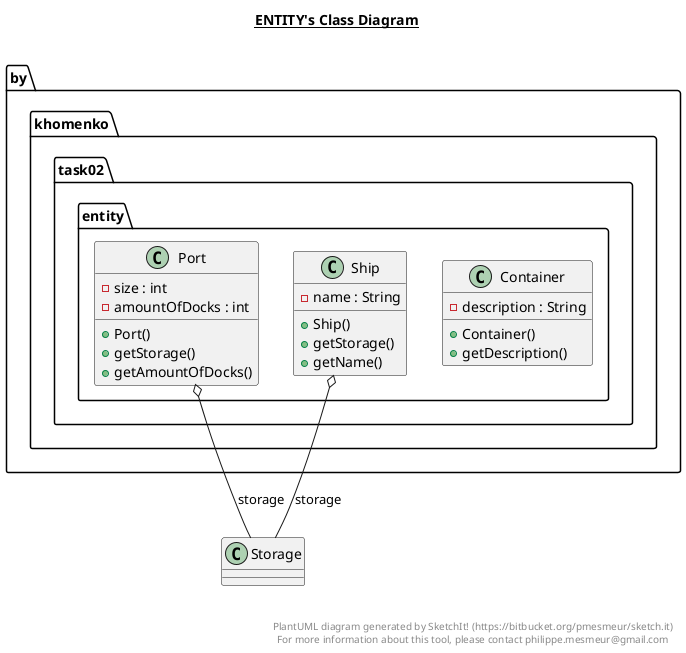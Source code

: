@startuml

title __ENTITY's Class Diagram__\n

  package by.khomenko.task02.entity {
    class Container {
        - description : String
        + Container()
        + getDescription()
    }
  }
  
  package by.khomenko.task02.entity {
    class Port {
        - size : int
        - amountOfDocks : int
        + Port()
        + getStorage()
        + getAmountOfDocks()
    }
  }



  package by.khomenko.task02.entity {
    class Ship {
        - name : String
        + Ship()
        + getStorage()
        + getName()
    }
  }
  

  Port o-- Storage : storage
  Ship o-- Storage : storage


right footer


PlantUML diagram generated by SketchIt! (https://bitbucket.org/pmesmeur/sketch.it)
For more information about this tool, please contact philippe.mesmeur@gmail.com
endfooter

@enduml
